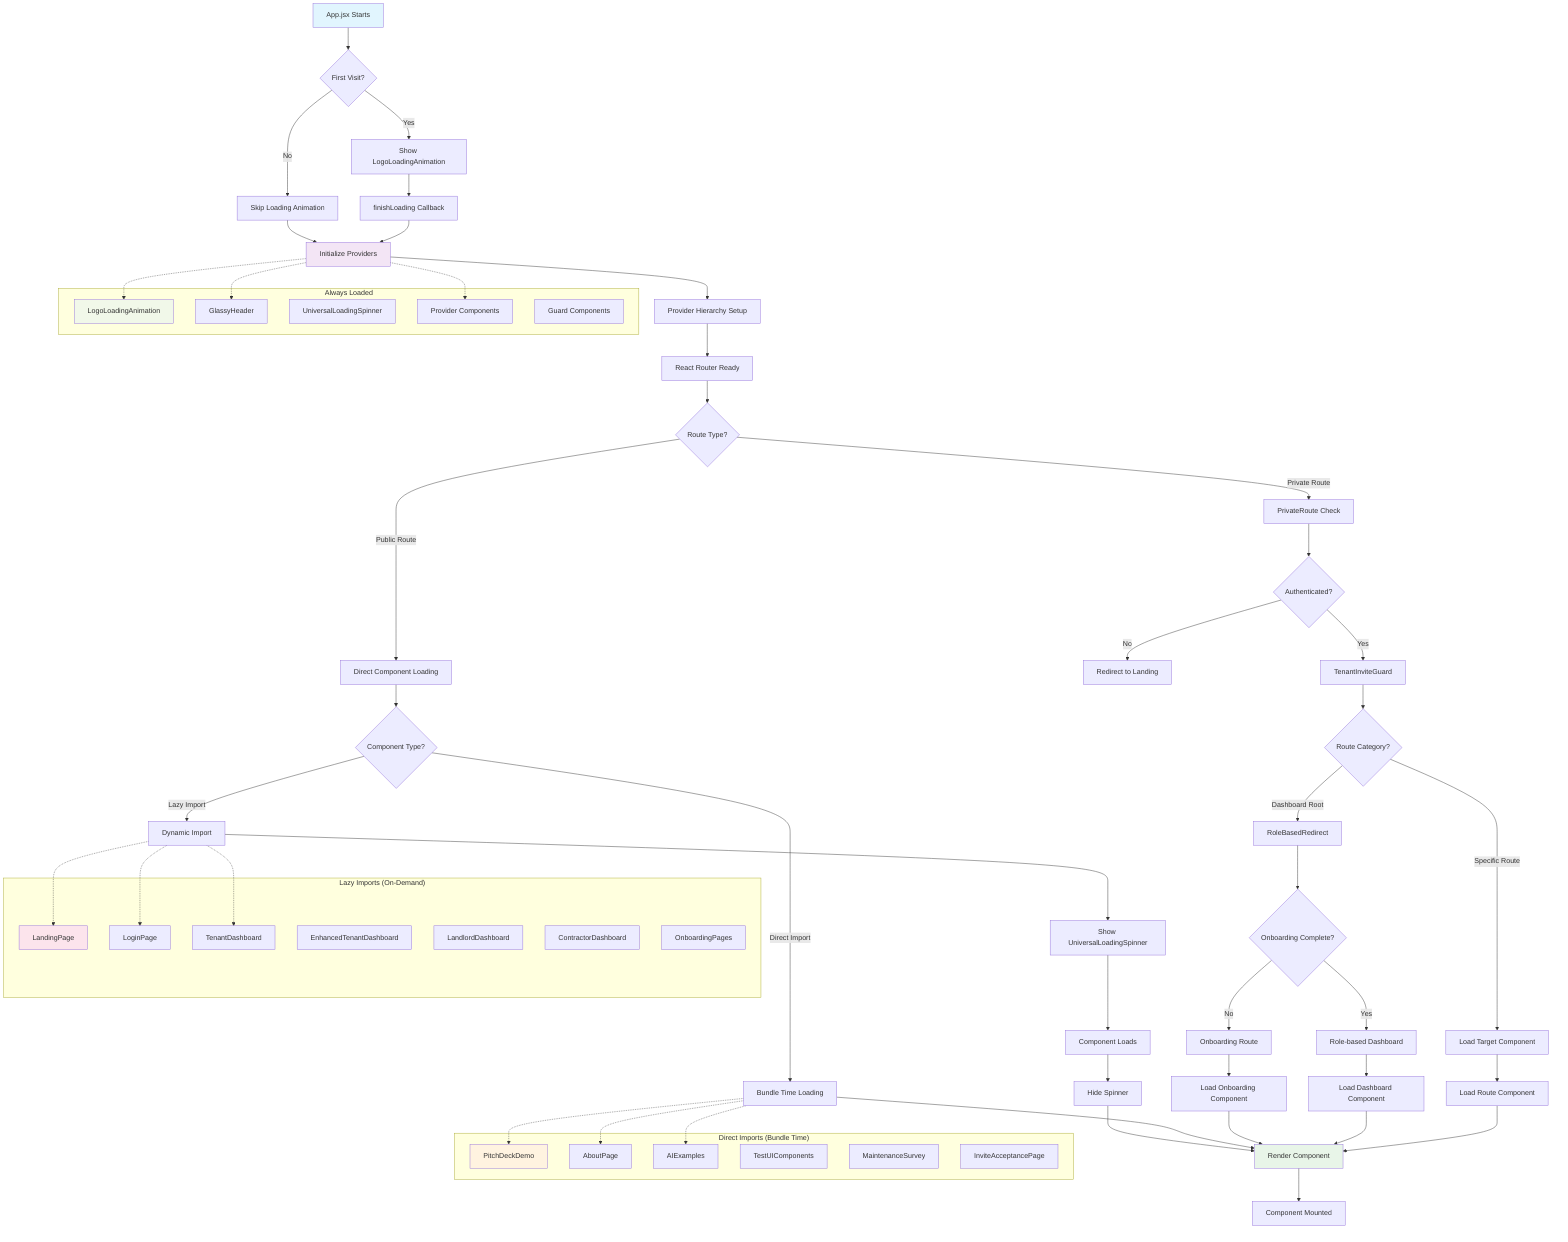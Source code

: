 flowchart TD
    A[App.jsx Starts] --> B{First Visit?}
    B -->|Yes| C[Show LogoLoadingAnimation]
    B -->|No| D[Skip Loading Animation]
    
    C --> E[finishLoading Callback]
    D --> F[Initialize Providers]
    E --> F
    
    F --> G[Provider Hierarchy Setup]
    G --> H[React Router Ready]
    
    H --> I{Route Type?}
    
    I -->|Public Route| J[Direct Component Loading]
    I -->|Private Route| K[PrivateRoute Check]
    
    J --> L{Component Type?}
    L -->|Direct Import| M[Bundle Time Loading]
    L -->|Lazy Import| N[Dynamic Import]
    
    K --> O{Authenticated?}
    O -->|No| P[Redirect to Landing]
    O -->|Yes| Q[TenantInviteGuard]
    
    Q --> R{Route Category?}
    R -->|Dashboard Root| S[RoleBasedRedirect]
    R -->|Specific Route| T[Load Target Component]
    
    S --> U{Onboarding Complete?}
    U -->|No| V[Onboarding Route]
    U -->|Yes| W[Role-based Dashboard]
    
    V --> X[Load Onboarding Component]
    W --> Y[Load Dashboard Component]
    T --> Z[Load Route Component]
    
    N --> AA[Show UniversalLoadingSpinner]
    AA --> AB[Component Loads]
    AB --> AC[Hide Spinner]
    AC --> AD[Render Component]
    
    M --> AD
    X --> AD
    Y --> AD
    Z --> AD
    
    AD --> AE[Component Mounted]
    
    subgraph "Direct Imports (Bundle Time)"
        AI[PitchDeckDemo]
        AJ[AboutPage]
        AK[AIExamples]
        AL[TestUIComponents]
        AM[MaintenanceSurvey]
        AN[InviteAcceptancePage]
    end
    
    subgraph "Lazy Imports (On-Demand)"
        AO[LandingPage]
        AP[LoginPage]
        AQ[TenantDashboard]
        AR[EnhancedTenantDashboard]
        AS[LandlordDashboard]
        AT[ContractorDashboard]
        AU[OnboardingPages]
    end
    
    subgraph "Always Loaded"
        AV[LogoLoadingAnimation]
        AW[GlassyHeader]
        AX[UniversalLoadingSpinner]
        AY[Provider Components]
        AZ[Guard Components]
    end
    
    M -.-> AI
    M -.-> AJ
    M -.-> AK
    
    N -.-> AO
    N -.-> AP
    N -.-> AQ
    
    F -.-> AV
    F -.-> AW
    F -.-> AY
    
    style A fill:#e1f5fe
    style F fill:#f3e5f5
    style AD fill:#e8f5e8
    style AI fill:#fff3e0
    style AO fill:#fce4ec
    style AV fill:#f1f8e9